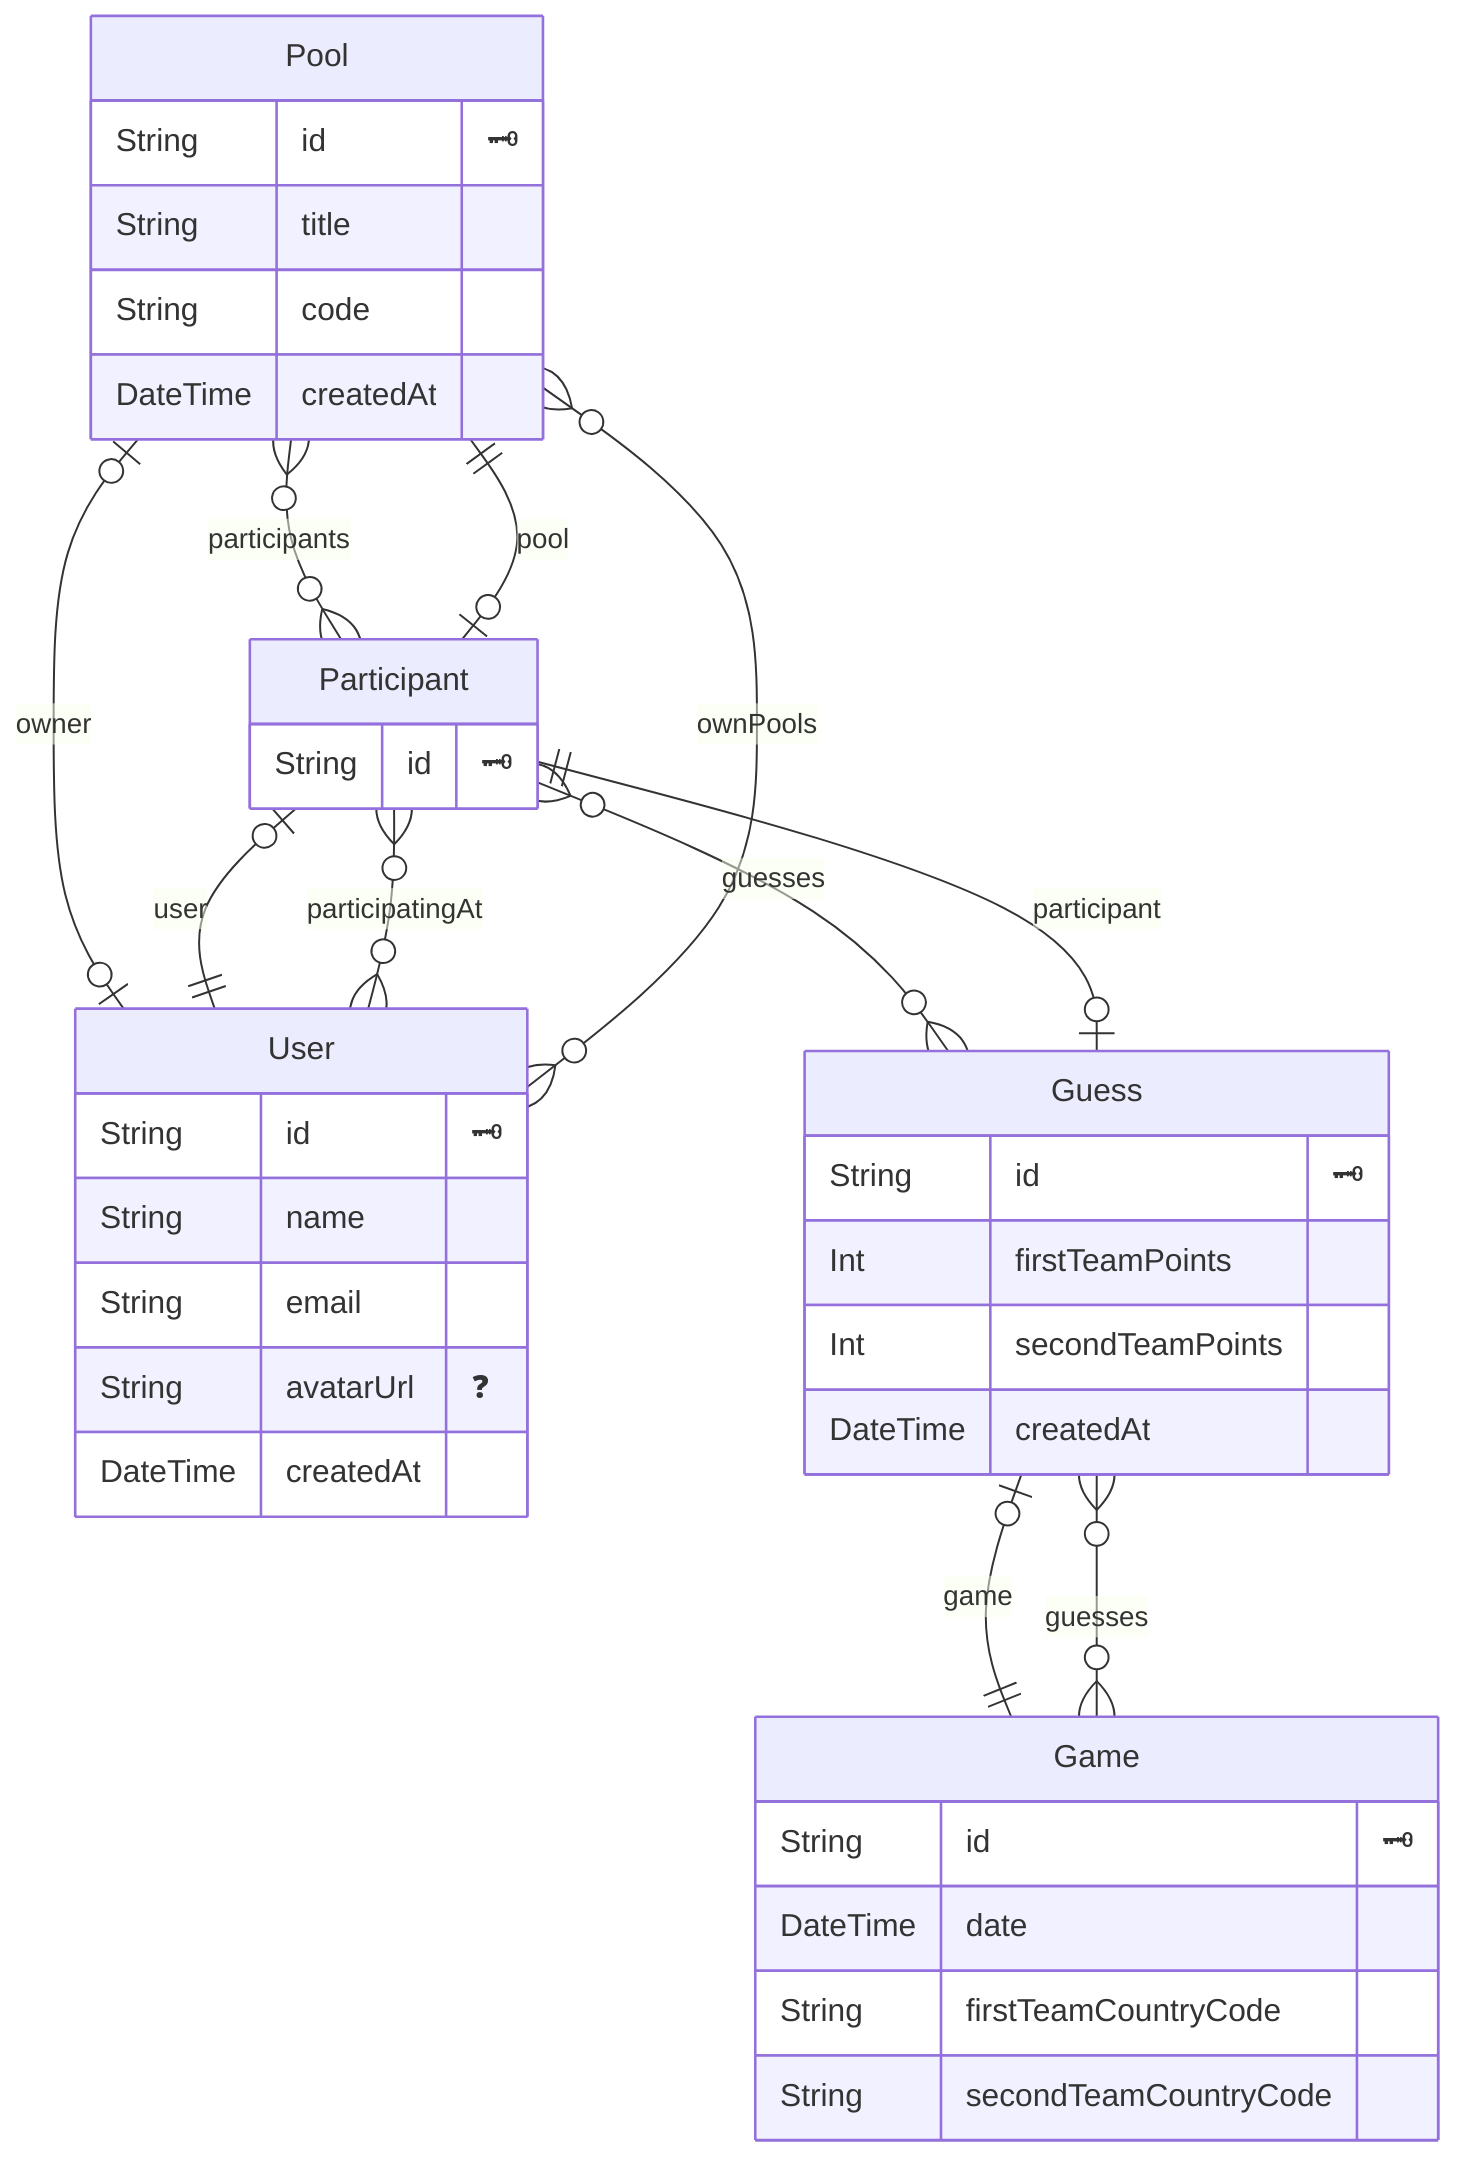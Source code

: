 erDiagram

  "Pool" {
    String id "🗝️"
    String title 
    String code 
    DateTime createdAt 
    }
  

  "Participant" {
    String id "🗝️"
    }
  

  "User" {
    String id "🗝️"
    String name 
    String email 
    String avatarUrl "❓"
    DateTime createdAt 
    }
  

  "Game" {
    String id "🗝️"
    DateTime date 
    String firstTeamCountryCode 
    String secondTeamCountryCode 
    }
  

  "Guess" {
    String id "🗝️"
    Int firstTeamPoints 
    Int secondTeamPoints 
    DateTime createdAt 
    }
  
    "Pool" o{--}o "Participant" : "participants"
    "Pool" o|--|o "User" : "owner"
    "Participant" o{--}o "Guess" : "guesses"
    "Participant" o|--|| "User" : "user"
    "Participant" o|--|| "Pool" : "pool"
    "User" o{--}o "Participant" : "participatingAt"
    "User" o{--}o "Pool" : "ownPools"
    "Game" o{--}o "Guess" : "guesses"
    "Guess" o|--|| "Game" : "game"
    "Guess" o|--|| "Participant" : "participant"